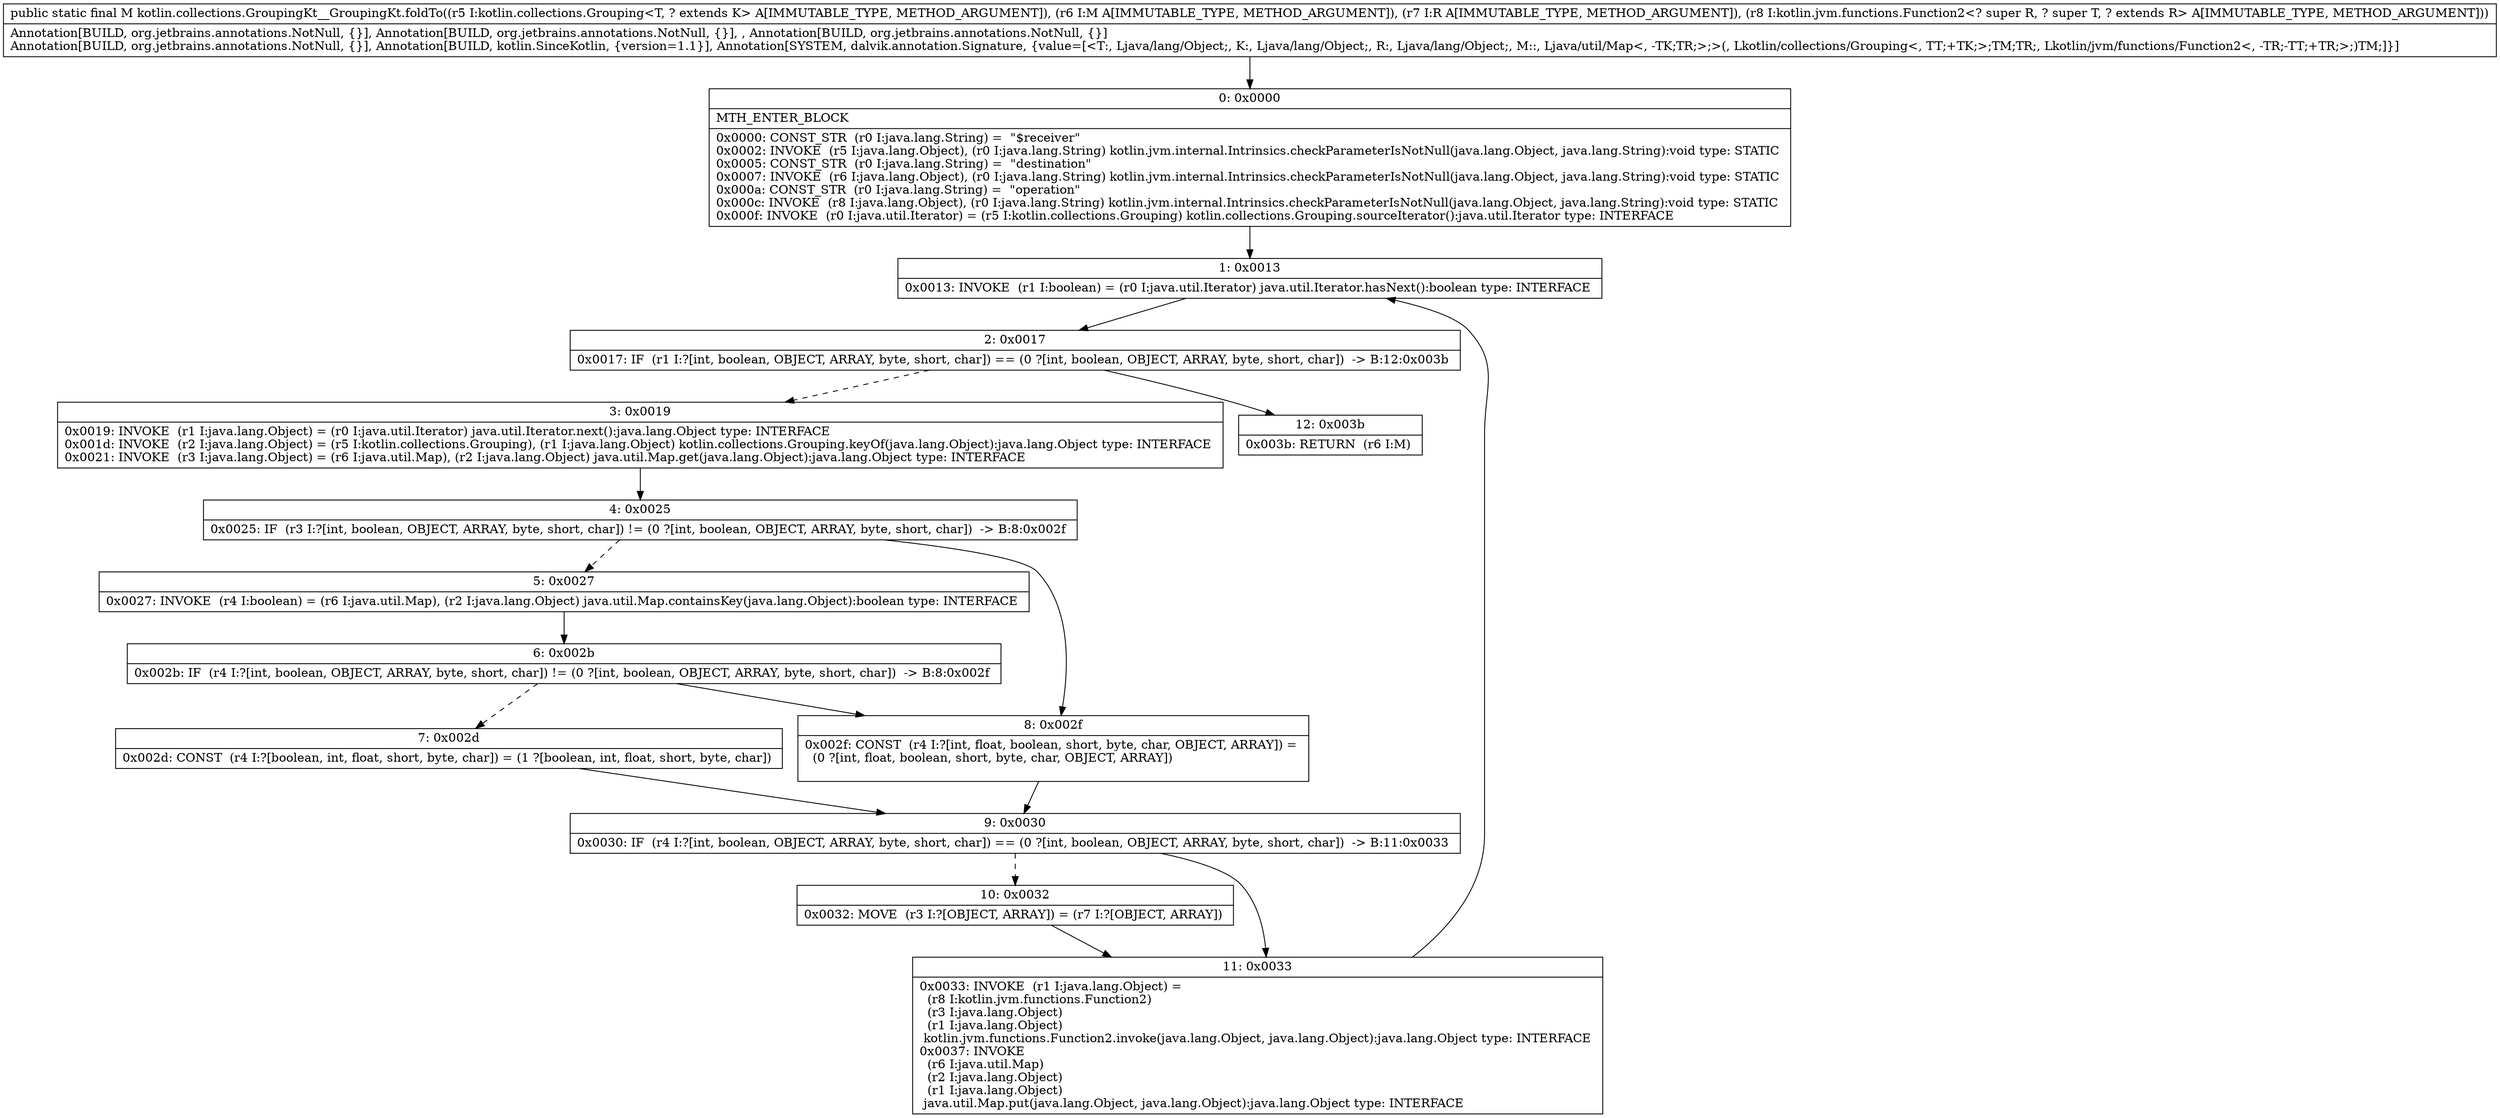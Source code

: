 digraph "CFG forkotlin.collections.GroupingKt__GroupingKt.foldTo(Lkotlin\/collections\/Grouping;Ljava\/util\/Map;Ljava\/lang\/Object;Lkotlin\/jvm\/functions\/Function2;)Ljava\/util\/Map;" {
Node_0 [shape=record,label="{0\:\ 0x0000|MTH_ENTER_BLOCK\l|0x0000: CONST_STR  (r0 I:java.lang.String) =  \"$receiver\" \l0x0002: INVOKE  (r5 I:java.lang.Object), (r0 I:java.lang.String) kotlin.jvm.internal.Intrinsics.checkParameterIsNotNull(java.lang.Object, java.lang.String):void type: STATIC \l0x0005: CONST_STR  (r0 I:java.lang.String) =  \"destination\" \l0x0007: INVOKE  (r6 I:java.lang.Object), (r0 I:java.lang.String) kotlin.jvm.internal.Intrinsics.checkParameterIsNotNull(java.lang.Object, java.lang.String):void type: STATIC \l0x000a: CONST_STR  (r0 I:java.lang.String) =  \"operation\" \l0x000c: INVOKE  (r8 I:java.lang.Object), (r0 I:java.lang.String) kotlin.jvm.internal.Intrinsics.checkParameterIsNotNull(java.lang.Object, java.lang.String):void type: STATIC \l0x000f: INVOKE  (r0 I:java.util.Iterator) = (r5 I:kotlin.collections.Grouping) kotlin.collections.Grouping.sourceIterator():java.util.Iterator type: INTERFACE \l}"];
Node_1 [shape=record,label="{1\:\ 0x0013|0x0013: INVOKE  (r1 I:boolean) = (r0 I:java.util.Iterator) java.util.Iterator.hasNext():boolean type: INTERFACE \l}"];
Node_2 [shape=record,label="{2\:\ 0x0017|0x0017: IF  (r1 I:?[int, boolean, OBJECT, ARRAY, byte, short, char]) == (0 ?[int, boolean, OBJECT, ARRAY, byte, short, char])  \-\> B:12:0x003b \l}"];
Node_3 [shape=record,label="{3\:\ 0x0019|0x0019: INVOKE  (r1 I:java.lang.Object) = (r0 I:java.util.Iterator) java.util.Iterator.next():java.lang.Object type: INTERFACE \l0x001d: INVOKE  (r2 I:java.lang.Object) = (r5 I:kotlin.collections.Grouping), (r1 I:java.lang.Object) kotlin.collections.Grouping.keyOf(java.lang.Object):java.lang.Object type: INTERFACE \l0x0021: INVOKE  (r3 I:java.lang.Object) = (r6 I:java.util.Map), (r2 I:java.lang.Object) java.util.Map.get(java.lang.Object):java.lang.Object type: INTERFACE \l}"];
Node_4 [shape=record,label="{4\:\ 0x0025|0x0025: IF  (r3 I:?[int, boolean, OBJECT, ARRAY, byte, short, char]) != (0 ?[int, boolean, OBJECT, ARRAY, byte, short, char])  \-\> B:8:0x002f \l}"];
Node_5 [shape=record,label="{5\:\ 0x0027|0x0027: INVOKE  (r4 I:boolean) = (r6 I:java.util.Map), (r2 I:java.lang.Object) java.util.Map.containsKey(java.lang.Object):boolean type: INTERFACE \l}"];
Node_6 [shape=record,label="{6\:\ 0x002b|0x002b: IF  (r4 I:?[int, boolean, OBJECT, ARRAY, byte, short, char]) != (0 ?[int, boolean, OBJECT, ARRAY, byte, short, char])  \-\> B:8:0x002f \l}"];
Node_7 [shape=record,label="{7\:\ 0x002d|0x002d: CONST  (r4 I:?[boolean, int, float, short, byte, char]) = (1 ?[boolean, int, float, short, byte, char]) \l}"];
Node_8 [shape=record,label="{8\:\ 0x002f|0x002f: CONST  (r4 I:?[int, float, boolean, short, byte, char, OBJECT, ARRAY]) = \l  (0 ?[int, float, boolean, short, byte, char, OBJECT, ARRAY])\l \l}"];
Node_9 [shape=record,label="{9\:\ 0x0030|0x0030: IF  (r4 I:?[int, boolean, OBJECT, ARRAY, byte, short, char]) == (0 ?[int, boolean, OBJECT, ARRAY, byte, short, char])  \-\> B:11:0x0033 \l}"];
Node_10 [shape=record,label="{10\:\ 0x0032|0x0032: MOVE  (r3 I:?[OBJECT, ARRAY]) = (r7 I:?[OBJECT, ARRAY]) \l}"];
Node_11 [shape=record,label="{11\:\ 0x0033|0x0033: INVOKE  (r1 I:java.lang.Object) = \l  (r8 I:kotlin.jvm.functions.Function2)\l  (r3 I:java.lang.Object)\l  (r1 I:java.lang.Object)\l kotlin.jvm.functions.Function2.invoke(java.lang.Object, java.lang.Object):java.lang.Object type: INTERFACE \l0x0037: INVOKE  \l  (r6 I:java.util.Map)\l  (r2 I:java.lang.Object)\l  (r1 I:java.lang.Object)\l java.util.Map.put(java.lang.Object, java.lang.Object):java.lang.Object type: INTERFACE \l}"];
Node_12 [shape=record,label="{12\:\ 0x003b|0x003b: RETURN  (r6 I:M) \l}"];
MethodNode[shape=record,label="{public static final M kotlin.collections.GroupingKt__GroupingKt.foldTo((r5 I:kotlin.collections.Grouping\<T, ? extends K\> A[IMMUTABLE_TYPE, METHOD_ARGUMENT]), (r6 I:M A[IMMUTABLE_TYPE, METHOD_ARGUMENT]), (r7 I:R A[IMMUTABLE_TYPE, METHOD_ARGUMENT]), (r8 I:kotlin.jvm.functions.Function2\<? super R, ? super T, ? extends R\> A[IMMUTABLE_TYPE, METHOD_ARGUMENT]))  | Annotation[BUILD, org.jetbrains.annotations.NotNull, \{\}], Annotation[BUILD, org.jetbrains.annotations.NotNull, \{\}], , Annotation[BUILD, org.jetbrains.annotations.NotNull, \{\}]\lAnnotation[BUILD, org.jetbrains.annotations.NotNull, \{\}], Annotation[BUILD, kotlin.SinceKotlin, \{version=1.1\}], Annotation[SYSTEM, dalvik.annotation.Signature, \{value=[\<T:, Ljava\/lang\/Object;, K:, Ljava\/lang\/Object;, R:, Ljava\/lang\/Object;, M::, Ljava\/util\/Map\<, \-TK;TR;\>;\>(, Lkotlin\/collections\/Grouping\<, TT;+TK;\>;TM;TR;, Lkotlin\/jvm\/functions\/Function2\<, \-TR;\-TT;+TR;\>;)TM;]\}]\l}"];
MethodNode -> Node_0;
Node_0 -> Node_1;
Node_1 -> Node_2;
Node_2 -> Node_3[style=dashed];
Node_2 -> Node_12;
Node_3 -> Node_4;
Node_4 -> Node_5[style=dashed];
Node_4 -> Node_8;
Node_5 -> Node_6;
Node_6 -> Node_7[style=dashed];
Node_6 -> Node_8;
Node_7 -> Node_9;
Node_8 -> Node_9;
Node_9 -> Node_10[style=dashed];
Node_9 -> Node_11;
Node_10 -> Node_11;
Node_11 -> Node_1;
}

